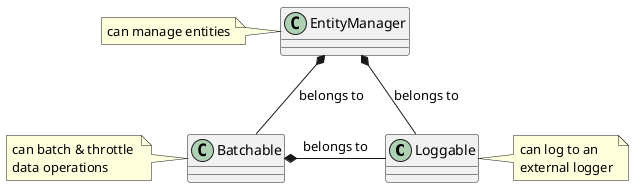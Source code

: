 @startuml mixin-it-up-composition

allowmixing

top to bottom direction

class "Loggable" as Loggable 
note right of Loggable
  can log to an 
  external logger
end note

class "Batchable" as Batchable
note left of Batchable
  can batch & throttle 
  data operations
end note

class "EntityManager" as EntityManager
note left of EntityManager
  can manage entities
end note

EntityManager *-- Loggable : belongs to
EntityManager *-- Batchable: belongs to
Batchable *- Loggable : belongs to

@enduml